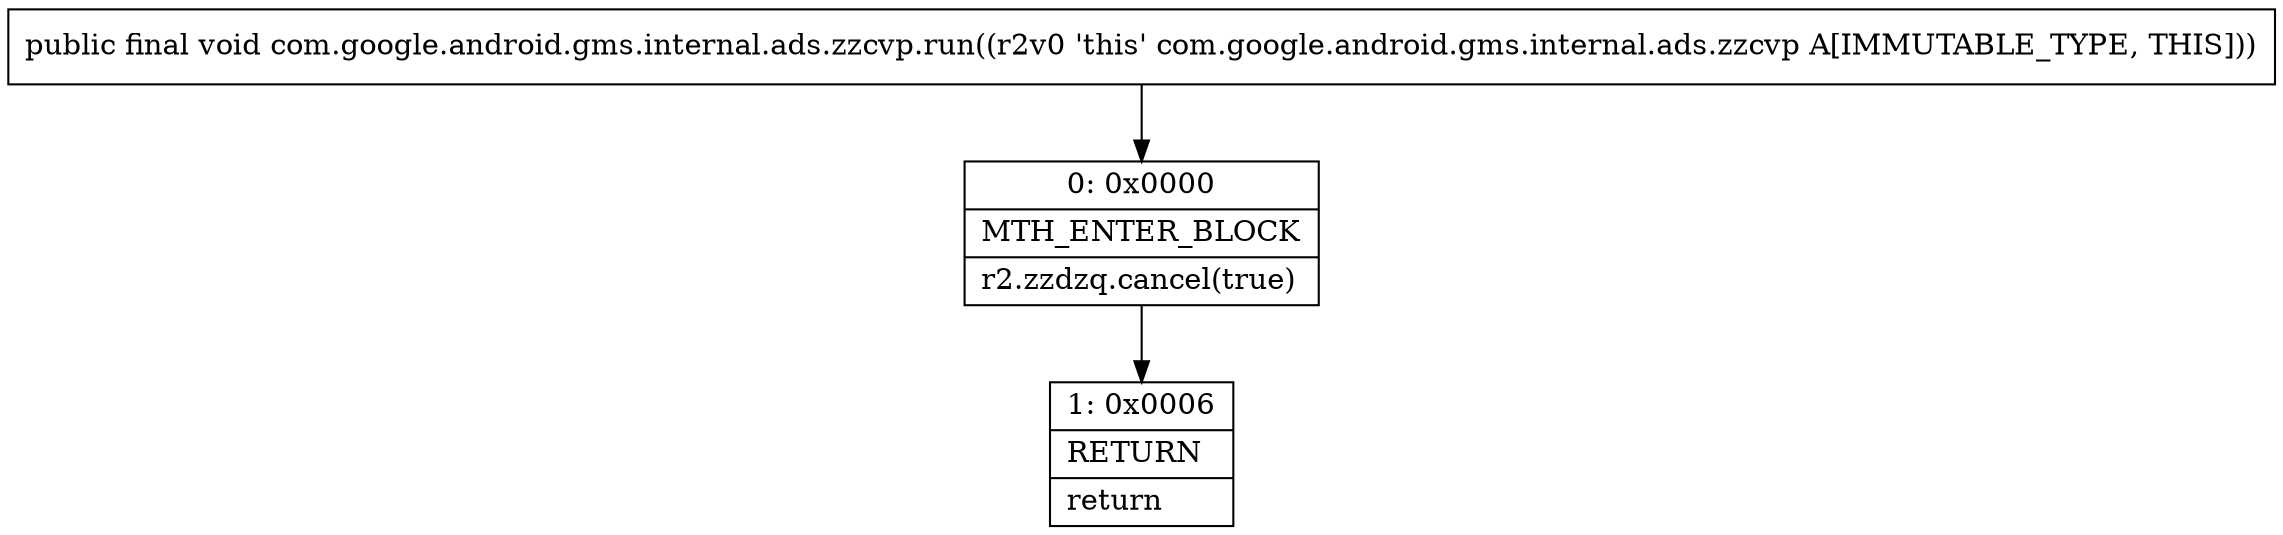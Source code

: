 digraph "CFG forcom.google.android.gms.internal.ads.zzcvp.run()V" {
Node_0 [shape=record,label="{0\:\ 0x0000|MTH_ENTER_BLOCK\l|r2.zzdzq.cancel(true)\l}"];
Node_1 [shape=record,label="{1\:\ 0x0006|RETURN\l|return\l}"];
MethodNode[shape=record,label="{public final void com.google.android.gms.internal.ads.zzcvp.run((r2v0 'this' com.google.android.gms.internal.ads.zzcvp A[IMMUTABLE_TYPE, THIS])) }"];
MethodNode -> Node_0;
Node_0 -> Node_1;
}

